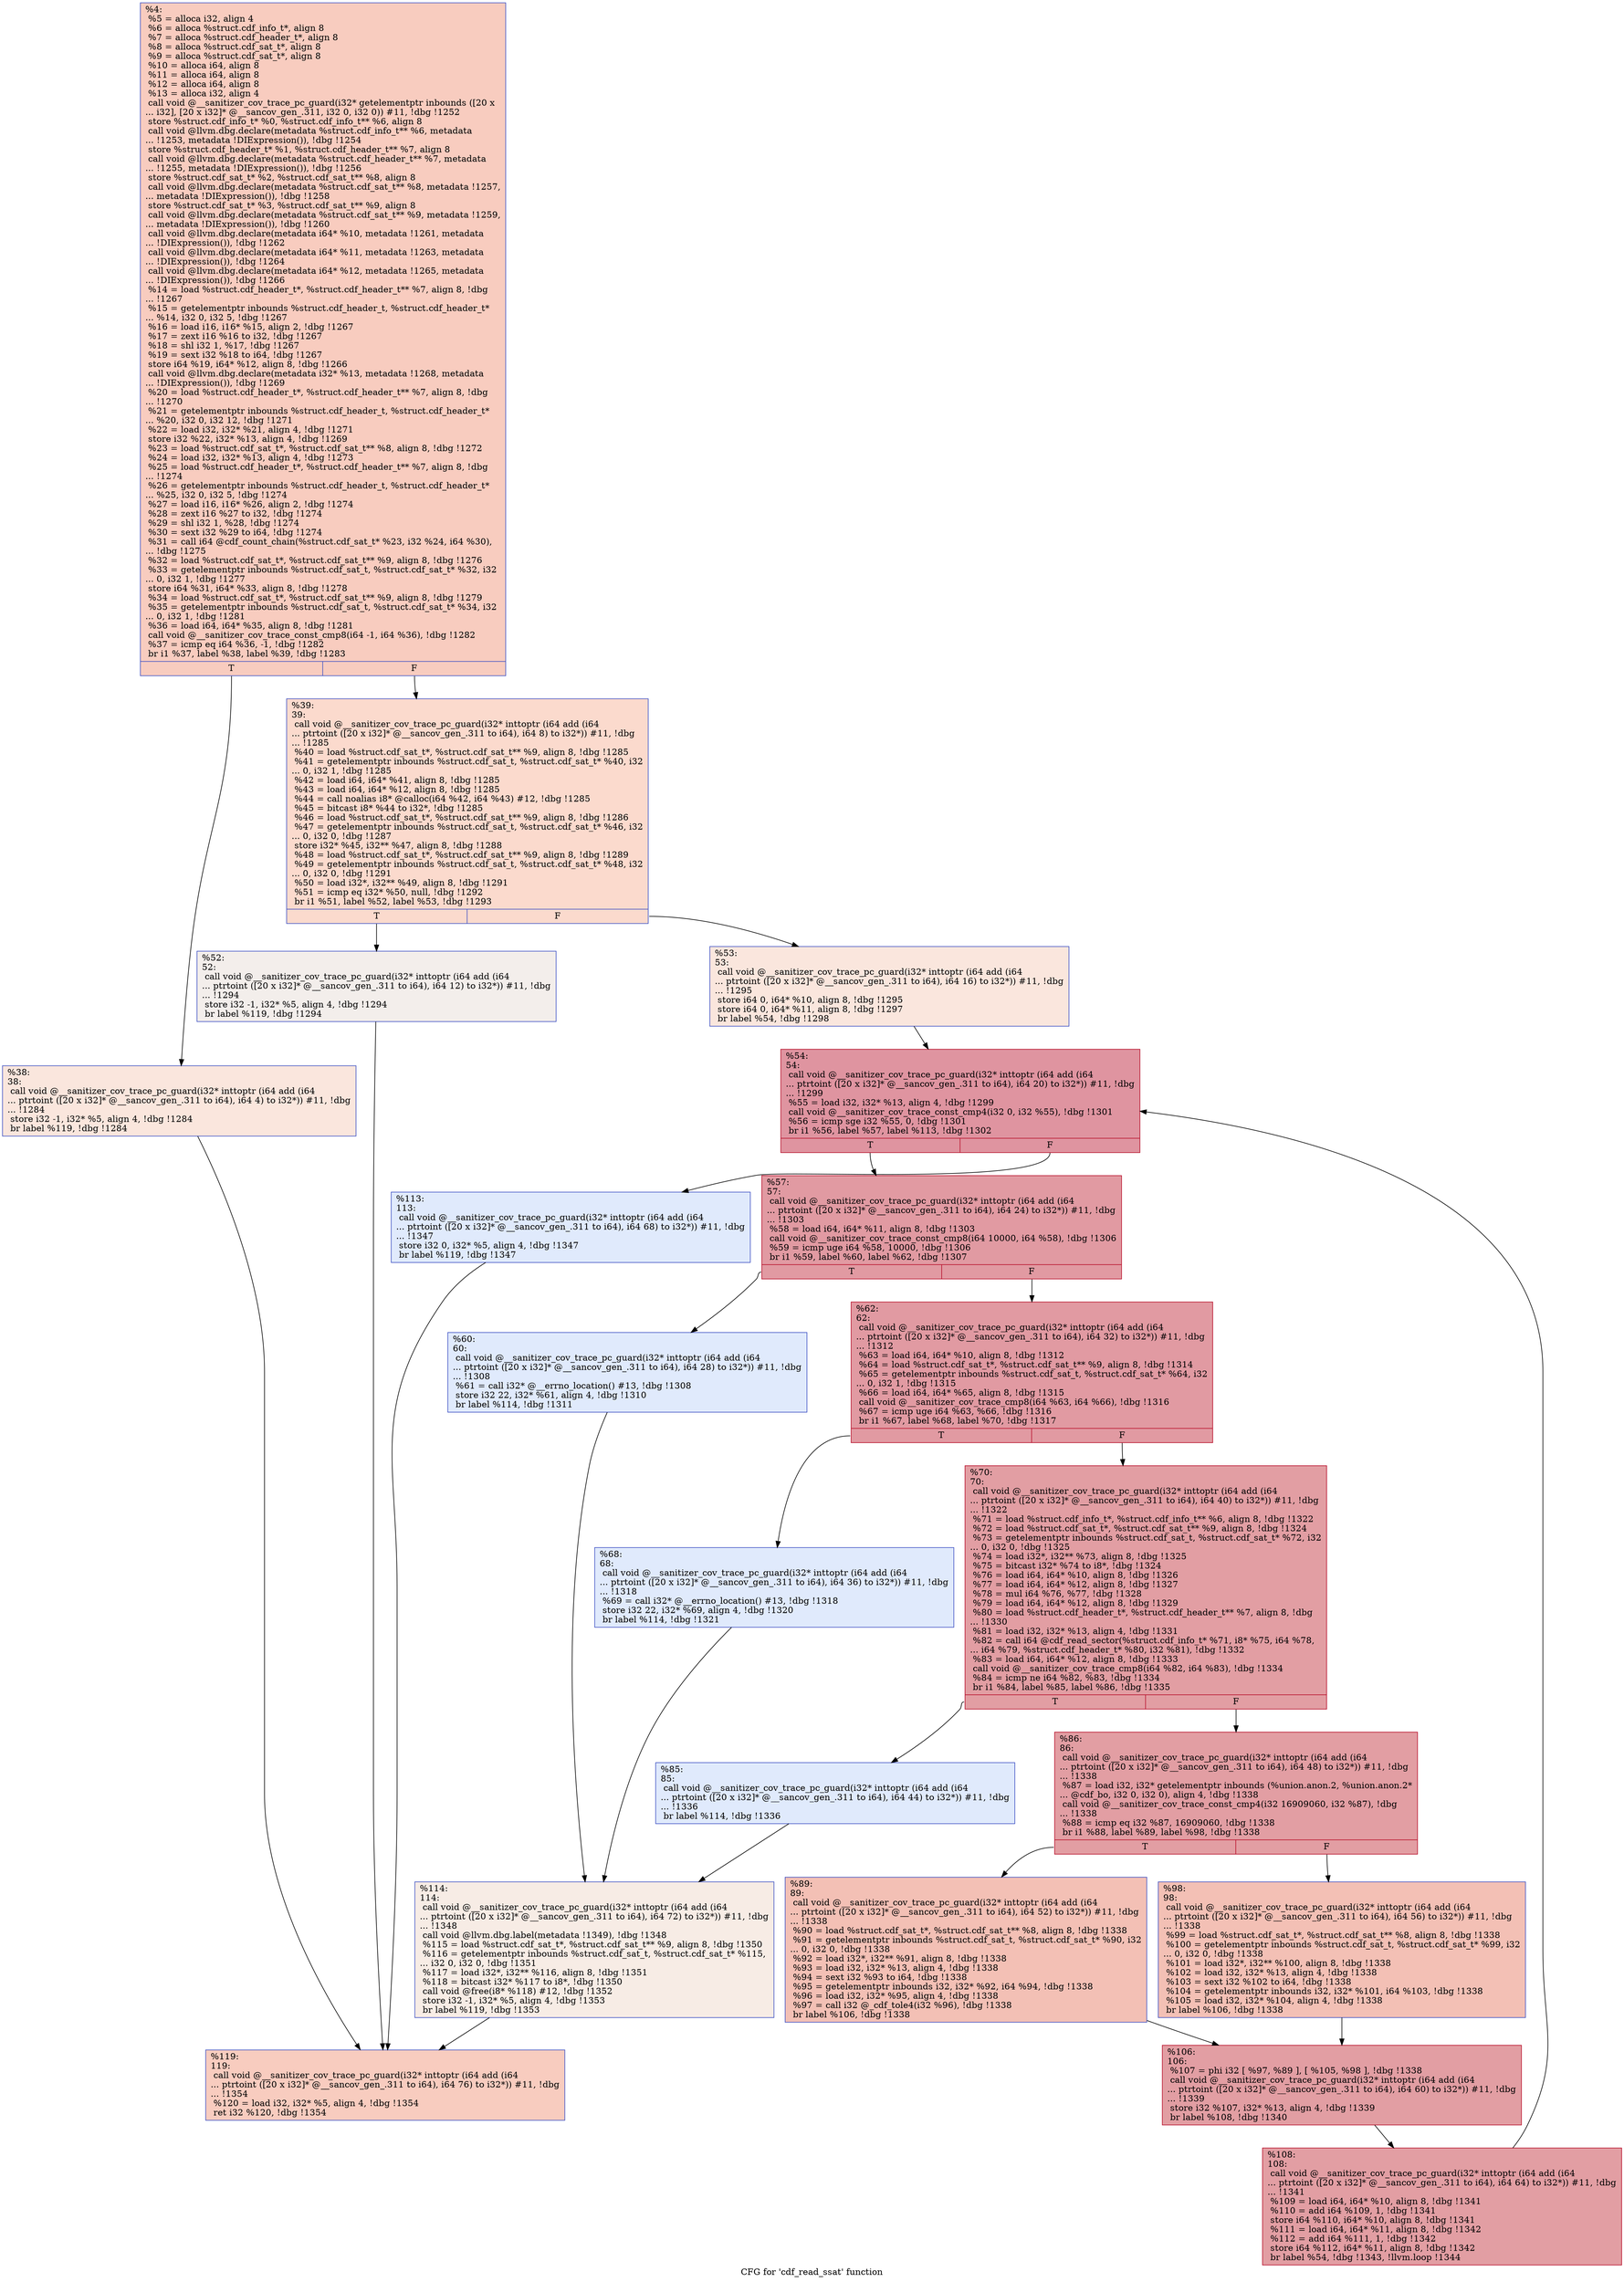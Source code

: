 digraph "CFG for 'cdf_read_ssat' function" {
	label="CFG for 'cdf_read_ssat' function";

	Node0x564cce940ee0 [shape=record,color="#3d50c3ff", style=filled, fillcolor="#f08b6e70",label="{%4:\l  %5 = alloca i32, align 4\l  %6 = alloca %struct.cdf_info_t*, align 8\l  %7 = alloca %struct.cdf_header_t*, align 8\l  %8 = alloca %struct.cdf_sat_t*, align 8\l  %9 = alloca %struct.cdf_sat_t*, align 8\l  %10 = alloca i64, align 8\l  %11 = alloca i64, align 8\l  %12 = alloca i64, align 8\l  %13 = alloca i32, align 4\l  call void @__sanitizer_cov_trace_pc_guard(i32* getelementptr inbounds ([20 x\l... i32], [20 x i32]* @__sancov_gen_.311, i32 0, i32 0)) #11, !dbg !1252\l  store %struct.cdf_info_t* %0, %struct.cdf_info_t** %6, align 8\l  call void @llvm.dbg.declare(metadata %struct.cdf_info_t** %6, metadata\l... !1253, metadata !DIExpression()), !dbg !1254\l  store %struct.cdf_header_t* %1, %struct.cdf_header_t** %7, align 8\l  call void @llvm.dbg.declare(metadata %struct.cdf_header_t** %7, metadata\l... !1255, metadata !DIExpression()), !dbg !1256\l  store %struct.cdf_sat_t* %2, %struct.cdf_sat_t** %8, align 8\l  call void @llvm.dbg.declare(metadata %struct.cdf_sat_t** %8, metadata !1257,\l... metadata !DIExpression()), !dbg !1258\l  store %struct.cdf_sat_t* %3, %struct.cdf_sat_t** %9, align 8\l  call void @llvm.dbg.declare(metadata %struct.cdf_sat_t** %9, metadata !1259,\l... metadata !DIExpression()), !dbg !1260\l  call void @llvm.dbg.declare(metadata i64* %10, metadata !1261, metadata\l... !DIExpression()), !dbg !1262\l  call void @llvm.dbg.declare(metadata i64* %11, metadata !1263, metadata\l... !DIExpression()), !dbg !1264\l  call void @llvm.dbg.declare(metadata i64* %12, metadata !1265, metadata\l... !DIExpression()), !dbg !1266\l  %14 = load %struct.cdf_header_t*, %struct.cdf_header_t** %7, align 8, !dbg\l... !1267\l  %15 = getelementptr inbounds %struct.cdf_header_t, %struct.cdf_header_t*\l... %14, i32 0, i32 5, !dbg !1267\l  %16 = load i16, i16* %15, align 2, !dbg !1267\l  %17 = zext i16 %16 to i32, !dbg !1267\l  %18 = shl i32 1, %17, !dbg !1267\l  %19 = sext i32 %18 to i64, !dbg !1267\l  store i64 %19, i64* %12, align 8, !dbg !1266\l  call void @llvm.dbg.declare(metadata i32* %13, metadata !1268, metadata\l... !DIExpression()), !dbg !1269\l  %20 = load %struct.cdf_header_t*, %struct.cdf_header_t** %7, align 8, !dbg\l... !1270\l  %21 = getelementptr inbounds %struct.cdf_header_t, %struct.cdf_header_t*\l... %20, i32 0, i32 12, !dbg !1271\l  %22 = load i32, i32* %21, align 4, !dbg !1271\l  store i32 %22, i32* %13, align 4, !dbg !1269\l  %23 = load %struct.cdf_sat_t*, %struct.cdf_sat_t** %8, align 8, !dbg !1272\l  %24 = load i32, i32* %13, align 4, !dbg !1273\l  %25 = load %struct.cdf_header_t*, %struct.cdf_header_t** %7, align 8, !dbg\l... !1274\l  %26 = getelementptr inbounds %struct.cdf_header_t, %struct.cdf_header_t*\l... %25, i32 0, i32 5, !dbg !1274\l  %27 = load i16, i16* %26, align 2, !dbg !1274\l  %28 = zext i16 %27 to i32, !dbg !1274\l  %29 = shl i32 1, %28, !dbg !1274\l  %30 = sext i32 %29 to i64, !dbg !1274\l  %31 = call i64 @cdf_count_chain(%struct.cdf_sat_t* %23, i32 %24, i64 %30),\l... !dbg !1275\l  %32 = load %struct.cdf_sat_t*, %struct.cdf_sat_t** %9, align 8, !dbg !1276\l  %33 = getelementptr inbounds %struct.cdf_sat_t, %struct.cdf_sat_t* %32, i32\l... 0, i32 1, !dbg !1277\l  store i64 %31, i64* %33, align 8, !dbg !1278\l  %34 = load %struct.cdf_sat_t*, %struct.cdf_sat_t** %9, align 8, !dbg !1279\l  %35 = getelementptr inbounds %struct.cdf_sat_t, %struct.cdf_sat_t* %34, i32\l... 0, i32 1, !dbg !1281\l  %36 = load i64, i64* %35, align 8, !dbg !1281\l  call void @__sanitizer_cov_trace_const_cmp8(i64 -1, i64 %36), !dbg !1282\l  %37 = icmp eq i64 %36, -1, !dbg !1282\l  br i1 %37, label %38, label %39, !dbg !1283\l|{<s0>T|<s1>F}}"];
	Node0x564cce940ee0:s0 -> Node0x564cce941090;
	Node0x564cce940ee0:s1 -> Node0x564cce9410e0;
	Node0x564cce941090 [shape=record,color="#3d50c3ff", style=filled, fillcolor="#f3c7b170",label="{%38:\l38:                                               \l  call void @__sanitizer_cov_trace_pc_guard(i32* inttoptr (i64 add (i64\l... ptrtoint ([20 x i32]* @__sancov_gen_.311 to i64), i64 4) to i32*)) #11, !dbg\l... !1284\l  store i32 -1, i32* %5, align 4, !dbg !1284\l  br label %119, !dbg !1284\l}"];
	Node0x564cce941090 -> Node0x564cce941630;
	Node0x564cce9410e0 [shape=record,color="#3d50c3ff", style=filled, fillcolor="#f7ac8e70",label="{%39:\l39:                                               \l  call void @__sanitizer_cov_trace_pc_guard(i32* inttoptr (i64 add (i64\l... ptrtoint ([20 x i32]* @__sancov_gen_.311 to i64), i64 8) to i32*)) #11, !dbg\l... !1285\l  %40 = load %struct.cdf_sat_t*, %struct.cdf_sat_t** %9, align 8, !dbg !1285\l  %41 = getelementptr inbounds %struct.cdf_sat_t, %struct.cdf_sat_t* %40, i32\l... 0, i32 1, !dbg !1285\l  %42 = load i64, i64* %41, align 8, !dbg !1285\l  %43 = load i64, i64* %12, align 8, !dbg !1285\l  %44 = call noalias i8* @calloc(i64 %42, i64 %43) #12, !dbg !1285\l  %45 = bitcast i8* %44 to i32*, !dbg !1285\l  %46 = load %struct.cdf_sat_t*, %struct.cdf_sat_t** %9, align 8, !dbg !1286\l  %47 = getelementptr inbounds %struct.cdf_sat_t, %struct.cdf_sat_t* %46, i32\l... 0, i32 0, !dbg !1287\l  store i32* %45, i32** %47, align 8, !dbg !1288\l  %48 = load %struct.cdf_sat_t*, %struct.cdf_sat_t** %9, align 8, !dbg !1289\l  %49 = getelementptr inbounds %struct.cdf_sat_t, %struct.cdf_sat_t* %48, i32\l... 0, i32 0, !dbg !1291\l  %50 = load i32*, i32** %49, align 8, !dbg !1291\l  %51 = icmp eq i32* %50, null, !dbg !1292\l  br i1 %51, label %52, label %53, !dbg !1293\l|{<s0>T|<s1>F}}"];
	Node0x564cce9410e0:s0 -> Node0x564cce941130;
	Node0x564cce9410e0:s1 -> Node0x564cce941180;
	Node0x564cce941130 [shape=record,color="#3d50c3ff", style=filled, fillcolor="#e5d8d170",label="{%52:\l52:                                               \l  call void @__sanitizer_cov_trace_pc_guard(i32* inttoptr (i64 add (i64\l... ptrtoint ([20 x i32]* @__sancov_gen_.311 to i64), i64 12) to i32*)) #11, !dbg\l... !1294\l  store i32 -1, i32* %5, align 4, !dbg !1294\l  br label %119, !dbg !1294\l}"];
	Node0x564cce941130 -> Node0x564cce941630;
	Node0x564cce941180 [shape=record,color="#3d50c3ff", style=filled, fillcolor="#f3c7b170",label="{%53:\l53:                                               \l  call void @__sanitizer_cov_trace_pc_guard(i32* inttoptr (i64 add (i64\l... ptrtoint ([20 x i32]* @__sancov_gen_.311 to i64), i64 16) to i32*)) #11, !dbg\l... !1295\l  store i64 0, i64* %10, align 8, !dbg !1295\l  store i64 0, i64* %11, align 8, !dbg !1297\l  br label %54, !dbg !1298\l}"];
	Node0x564cce941180 -> Node0x564cce9411d0;
	Node0x564cce9411d0 [shape=record,color="#b70d28ff", style=filled, fillcolor="#b70d2870",label="{%54:\l54:                                               \l  call void @__sanitizer_cov_trace_pc_guard(i32* inttoptr (i64 add (i64\l... ptrtoint ([20 x i32]* @__sancov_gen_.311 to i64), i64 20) to i32*)) #11, !dbg\l... !1299\l  %55 = load i32, i32* %13, align 4, !dbg !1299\l  call void @__sanitizer_cov_trace_const_cmp4(i32 0, i32 %55), !dbg !1301\l  %56 = icmp sge i32 %55, 0, !dbg !1301\l  br i1 %56, label %57, label %113, !dbg !1302\l|{<s0>T|<s1>F}}"];
	Node0x564cce9411d0:s0 -> Node0x564cce941220;
	Node0x564cce9411d0:s1 -> Node0x564cce941590;
	Node0x564cce941220 [shape=record,color="#b70d28ff", style=filled, fillcolor="#bb1b2c70",label="{%57:\l57:                                               \l  call void @__sanitizer_cov_trace_pc_guard(i32* inttoptr (i64 add (i64\l... ptrtoint ([20 x i32]* @__sancov_gen_.311 to i64), i64 24) to i32*)) #11, !dbg\l... !1303\l  %58 = load i64, i64* %11, align 8, !dbg !1303\l  call void @__sanitizer_cov_trace_const_cmp8(i64 10000, i64 %58), !dbg !1306\l  %59 = icmp uge i64 %58, 10000, !dbg !1306\l  br i1 %59, label %60, label %62, !dbg !1307\l|{<s0>T|<s1>F}}"];
	Node0x564cce941220:s0 -> Node0x564cce941270;
	Node0x564cce941220:s1 -> Node0x564cce9412c0;
	Node0x564cce941270 [shape=record,color="#3d50c3ff", style=filled, fillcolor="#b9d0f970",label="{%60:\l60:                                               \l  call void @__sanitizer_cov_trace_pc_guard(i32* inttoptr (i64 add (i64\l... ptrtoint ([20 x i32]* @__sancov_gen_.311 to i64), i64 28) to i32*)) #11, !dbg\l... !1308\l  %61 = call i32* @__errno_location() #13, !dbg !1308\l  store i32 22, i32* %61, align 4, !dbg !1310\l  br label %114, !dbg !1311\l}"];
	Node0x564cce941270 -> Node0x564cce9415e0;
	Node0x564cce9412c0 [shape=record,color="#b70d28ff", style=filled, fillcolor="#bb1b2c70",label="{%62:\l62:                                               \l  call void @__sanitizer_cov_trace_pc_guard(i32* inttoptr (i64 add (i64\l... ptrtoint ([20 x i32]* @__sancov_gen_.311 to i64), i64 32) to i32*)) #11, !dbg\l... !1312\l  %63 = load i64, i64* %10, align 8, !dbg !1312\l  %64 = load %struct.cdf_sat_t*, %struct.cdf_sat_t** %9, align 8, !dbg !1314\l  %65 = getelementptr inbounds %struct.cdf_sat_t, %struct.cdf_sat_t* %64, i32\l... 0, i32 1, !dbg !1315\l  %66 = load i64, i64* %65, align 8, !dbg !1315\l  call void @__sanitizer_cov_trace_cmp8(i64 %63, i64 %66), !dbg !1316\l  %67 = icmp uge i64 %63, %66, !dbg !1316\l  br i1 %67, label %68, label %70, !dbg !1317\l|{<s0>T|<s1>F}}"];
	Node0x564cce9412c0:s0 -> Node0x564cce941310;
	Node0x564cce9412c0:s1 -> Node0x564cce941360;
	Node0x564cce941310 [shape=record,color="#3d50c3ff", style=filled, fillcolor="#b9d0f970",label="{%68:\l68:                                               \l  call void @__sanitizer_cov_trace_pc_guard(i32* inttoptr (i64 add (i64\l... ptrtoint ([20 x i32]* @__sancov_gen_.311 to i64), i64 36) to i32*)) #11, !dbg\l... !1318\l  %69 = call i32* @__errno_location() #13, !dbg !1318\l  store i32 22, i32* %69, align 4, !dbg !1320\l  br label %114, !dbg !1321\l}"];
	Node0x564cce941310 -> Node0x564cce9415e0;
	Node0x564cce941360 [shape=record,color="#b70d28ff", style=filled, fillcolor="#be242e70",label="{%70:\l70:                                               \l  call void @__sanitizer_cov_trace_pc_guard(i32* inttoptr (i64 add (i64\l... ptrtoint ([20 x i32]* @__sancov_gen_.311 to i64), i64 40) to i32*)) #11, !dbg\l... !1322\l  %71 = load %struct.cdf_info_t*, %struct.cdf_info_t** %6, align 8, !dbg !1322\l  %72 = load %struct.cdf_sat_t*, %struct.cdf_sat_t** %9, align 8, !dbg !1324\l  %73 = getelementptr inbounds %struct.cdf_sat_t, %struct.cdf_sat_t* %72, i32\l... 0, i32 0, !dbg !1325\l  %74 = load i32*, i32** %73, align 8, !dbg !1325\l  %75 = bitcast i32* %74 to i8*, !dbg !1324\l  %76 = load i64, i64* %10, align 8, !dbg !1326\l  %77 = load i64, i64* %12, align 8, !dbg !1327\l  %78 = mul i64 %76, %77, !dbg !1328\l  %79 = load i64, i64* %12, align 8, !dbg !1329\l  %80 = load %struct.cdf_header_t*, %struct.cdf_header_t** %7, align 8, !dbg\l... !1330\l  %81 = load i32, i32* %13, align 4, !dbg !1331\l  %82 = call i64 @cdf_read_sector(%struct.cdf_info_t* %71, i8* %75, i64 %78,\l... i64 %79, %struct.cdf_header_t* %80, i32 %81), !dbg !1332\l  %83 = load i64, i64* %12, align 8, !dbg !1333\l  call void @__sanitizer_cov_trace_cmp8(i64 %82, i64 %83), !dbg !1334\l  %84 = icmp ne i64 %82, %83, !dbg !1334\l  br i1 %84, label %85, label %86, !dbg !1335\l|{<s0>T|<s1>F}}"];
	Node0x564cce941360:s0 -> Node0x564cce9413b0;
	Node0x564cce941360:s1 -> Node0x564cce941400;
	Node0x564cce9413b0 [shape=record,color="#3d50c3ff", style=filled, fillcolor="#b9d0f970",label="{%85:\l85:                                               \l  call void @__sanitizer_cov_trace_pc_guard(i32* inttoptr (i64 add (i64\l... ptrtoint ([20 x i32]* @__sancov_gen_.311 to i64), i64 44) to i32*)) #11, !dbg\l... !1336\l  br label %114, !dbg !1336\l}"];
	Node0x564cce9413b0 -> Node0x564cce9415e0;
	Node0x564cce941400 [shape=record,color="#b70d28ff", style=filled, fillcolor="#be242e70",label="{%86:\l86:                                               \l  call void @__sanitizer_cov_trace_pc_guard(i32* inttoptr (i64 add (i64\l... ptrtoint ([20 x i32]* @__sancov_gen_.311 to i64), i64 48) to i32*)) #11, !dbg\l... !1338\l  %87 = load i32, i32* getelementptr inbounds (%union.anon.2, %union.anon.2*\l... @cdf_bo, i32 0, i32 0), align 4, !dbg !1338\l  call void @__sanitizer_cov_trace_const_cmp4(i32 16909060, i32 %87), !dbg\l... !1338\l  %88 = icmp eq i32 %87, 16909060, !dbg !1338\l  br i1 %88, label %89, label %98, !dbg !1338\l|{<s0>T|<s1>F}}"];
	Node0x564cce941400:s0 -> Node0x564cce941450;
	Node0x564cce941400:s1 -> Node0x564cce9414a0;
	Node0x564cce941450 [shape=record,color="#3d50c3ff", style=filled, fillcolor="#e5705870",label="{%89:\l89:                                               \l  call void @__sanitizer_cov_trace_pc_guard(i32* inttoptr (i64 add (i64\l... ptrtoint ([20 x i32]* @__sancov_gen_.311 to i64), i64 52) to i32*)) #11, !dbg\l... !1338\l  %90 = load %struct.cdf_sat_t*, %struct.cdf_sat_t** %8, align 8, !dbg !1338\l  %91 = getelementptr inbounds %struct.cdf_sat_t, %struct.cdf_sat_t* %90, i32\l... 0, i32 0, !dbg !1338\l  %92 = load i32*, i32** %91, align 8, !dbg !1338\l  %93 = load i32, i32* %13, align 4, !dbg !1338\l  %94 = sext i32 %93 to i64, !dbg !1338\l  %95 = getelementptr inbounds i32, i32* %92, i64 %94, !dbg !1338\l  %96 = load i32, i32* %95, align 4, !dbg !1338\l  %97 = call i32 @_cdf_tole4(i32 %96), !dbg !1338\l  br label %106, !dbg !1338\l}"];
	Node0x564cce941450 -> Node0x564cce9414f0;
	Node0x564cce9414a0 [shape=record,color="#3d50c3ff", style=filled, fillcolor="#e5705870",label="{%98:\l98:                                               \l  call void @__sanitizer_cov_trace_pc_guard(i32* inttoptr (i64 add (i64\l... ptrtoint ([20 x i32]* @__sancov_gen_.311 to i64), i64 56) to i32*)) #11, !dbg\l... !1338\l  %99 = load %struct.cdf_sat_t*, %struct.cdf_sat_t** %8, align 8, !dbg !1338\l  %100 = getelementptr inbounds %struct.cdf_sat_t, %struct.cdf_sat_t* %99, i32\l... 0, i32 0, !dbg !1338\l  %101 = load i32*, i32** %100, align 8, !dbg !1338\l  %102 = load i32, i32* %13, align 4, !dbg !1338\l  %103 = sext i32 %102 to i64, !dbg !1338\l  %104 = getelementptr inbounds i32, i32* %101, i64 %103, !dbg !1338\l  %105 = load i32, i32* %104, align 4, !dbg !1338\l  br label %106, !dbg !1338\l}"];
	Node0x564cce9414a0 -> Node0x564cce9414f0;
	Node0x564cce9414f0 [shape=record,color="#b70d28ff", style=filled, fillcolor="#be242e70",label="{%106:\l106:                                              \l  %107 = phi i32 [ %97, %89 ], [ %105, %98 ], !dbg !1338\l  call void @__sanitizer_cov_trace_pc_guard(i32* inttoptr (i64 add (i64\l... ptrtoint ([20 x i32]* @__sancov_gen_.311 to i64), i64 60) to i32*)) #11, !dbg\l... !1339\l  store i32 %107, i32* %13, align 4, !dbg !1339\l  br label %108, !dbg !1340\l}"];
	Node0x564cce9414f0 -> Node0x564cce941540;
	Node0x564cce941540 [shape=record,color="#b70d28ff", style=filled, fillcolor="#be242e70",label="{%108:\l108:                                              \l  call void @__sanitizer_cov_trace_pc_guard(i32* inttoptr (i64 add (i64\l... ptrtoint ([20 x i32]* @__sancov_gen_.311 to i64), i64 64) to i32*)) #11, !dbg\l... !1341\l  %109 = load i64, i64* %10, align 8, !dbg !1341\l  %110 = add i64 %109, 1, !dbg !1341\l  store i64 %110, i64* %10, align 8, !dbg !1341\l  %111 = load i64, i64* %11, align 8, !dbg !1342\l  %112 = add i64 %111, 1, !dbg !1342\l  store i64 %112, i64* %11, align 8, !dbg !1342\l  br label %54, !dbg !1343, !llvm.loop !1344\l}"];
	Node0x564cce941540 -> Node0x564cce9411d0;
	Node0x564cce941590 [shape=record,color="#3d50c3ff", style=filled, fillcolor="#b9d0f970",label="{%113:\l113:                                              \l  call void @__sanitizer_cov_trace_pc_guard(i32* inttoptr (i64 add (i64\l... ptrtoint ([20 x i32]* @__sancov_gen_.311 to i64), i64 68) to i32*)) #11, !dbg\l... !1347\l  store i32 0, i32* %5, align 4, !dbg !1347\l  br label %119, !dbg !1347\l}"];
	Node0x564cce941590 -> Node0x564cce941630;
	Node0x564cce9415e0 [shape=record,color="#3d50c3ff", style=filled, fillcolor="#ecd3c570",label="{%114:\l114:                                              \l  call void @__sanitizer_cov_trace_pc_guard(i32* inttoptr (i64 add (i64\l... ptrtoint ([20 x i32]* @__sancov_gen_.311 to i64), i64 72) to i32*)) #11, !dbg\l... !1348\l  call void @llvm.dbg.label(metadata !1349), !dbg !1348\l  %115 = load %struct.cdf_sat_t*, %struct.cdf_sat_t** %9, align 8, !dbg !1350\l  %116 = getelementptr inbounds %struct.cdf_sat_t, %struct.cdf_sat_t* %115,\l... i32 0, i32 0, !dbg !1351\l  %117 = load i32*, i32** %116, align 8, !dbg !1351\l  %118 = bitcast i32* %117 to i8*, !dbg !1350\l  call void @free(i8* %118) #12, !dbg !1352\l  store i32 -1, i32* %5, align 4, !dbg !1353\l  br label %119, !dbg !1353\l}"];
	Node0x564cce9415e0 -> Node0x564cce941630;
	Node0x564cce941630 [shape=record,color="#3d50c3ff", style=filled, fillcolor="#f08b6e70",label="{%119:\l119:                                              \l  call void @__sanitizer_cov_trace_pc_guard(i32* inttoptr (i64 add (i64\l... ptrtoint ([20 x i32]* @__sancov_gen_.311 to i64), i64 76) to i32*)) #11, !dbg\l... !1354\l  %120 = load i32, i32* %5, align 4, !dbg !1354\l  ret i32 %120, !dbg !1354\l}"];
}
